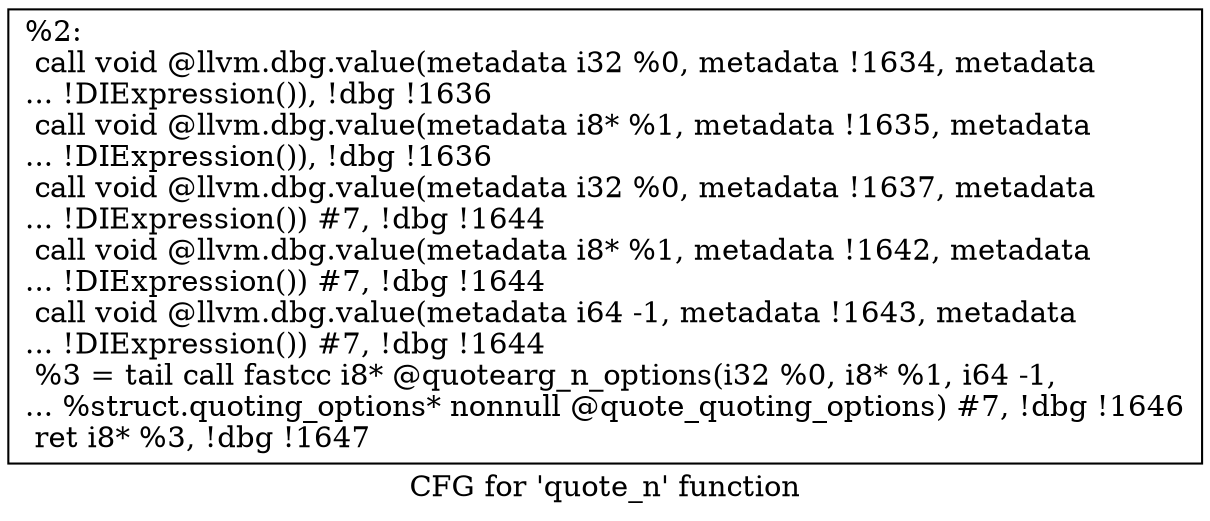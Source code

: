 digraph "CFG for 'quote_n' function" {
	label="CFG for 'quote_n' function";

	Node0x1469080 [shape=record,label="{%2:\l  call void @llvm.dbg.value(metadata i32 %0, metadata !1634, metadata\l... !DIExpression()), !dbg !1636\l  call void @llvm.dbg.value(metadata i8* %1, metadata !1635, metadata\l... !DIExpression()), !dbg !1636\l  call void @llvm.dbg.value(metadata i32 %0, metadata !1637, metadata\l... !DIExpression()) #7, !dbg !1644\l  call void @llvm.dbg.value(metadata i8* %1, metadata !1642, metadata\l... !DIExpression()) #7, !dbg !1644\l  call void @llvm.dbg.value(metadata i64 -1, metadata !1643, metadata\l... !DIExpression()) #7, !dbg !1644\l  %3 = tail call fastcc i8* @quotearg_n_options(i32 %0, i8* %1, i64 -1,\l... %struct.quoting_options* nonnull @quote_quoting_options) #7, !dbg !1646\l  ret i8* %3, !dbg !1647\l}"];
}

